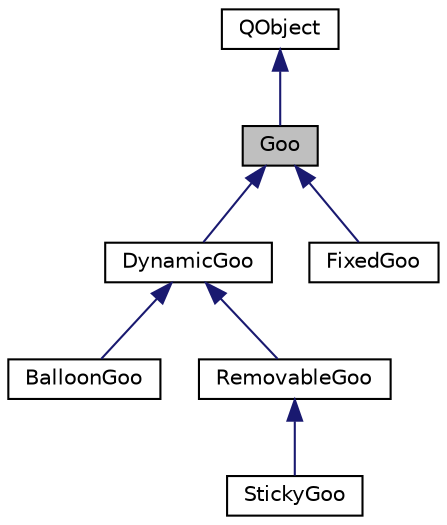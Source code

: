 digraph G
{
  edge [fontname="Helvetica",fontsize="10",labelfontname="Helvetica",labelfontsize="10"];
  node [fontname="Helvetica",fontsize="10",shape=record];
  Node1 [label="Goo",height=0.2,width=0.4,color="black", fillcolor="grey75", style="filled" fontcolor="black"];
  Node2 -> Node1 [dir="back",color="midnightblue",fontsize="10",style="solid",fontname="Helvetica"];
  Node2 [label="QObject",height=0.2,width=0.4,color="black", fillcolor="white", style="filled",URL="$classQObject.html"];
  Node1 -> Node3 [dir="back",color="midnightblue",fontsize="10",style="solid",fontname="Helvetica"];
  Node3 [label="DynamicGoo",height=0.2,width=0.4,color="black", fillcolor="white", style="filled",URL="$classDynamicGoo.html"];
  Node3 -> Node4 [dir="back",color="midnightblue",fontsize="10",style="solid",fontname="Helvetica"];
  Node4 [label="BalloonGoo",height=0.2,width=0.4,color="black", fillcolor="white", style="filled",URL="$classBalloonGoo.html"];
  Node3 -> Node5 [dir="back",color="midnightblue",fontsize="10",style="solid",fontname="Helvetica"];
  Node5 [label="RemovableGoo",height=0.2,width=0.4,color="black", fillcolor="white", style="filled",URL="$classRemovableGoo.html"];
  Node5 -> Node6 [dir="back",color="midnightblue",fontsize="10",style="solid",fontname="Helvetica"];
  Node6 [label="StickyGoo",height=0.2,width=0.4,color="black", fillcolor="white", style="filled",URL="$classStickyGoo.html"];
  Node1 -> Node7 [dir="back",color="midnightblue",fontsize="10",style="solid",fontname="Helvetica"];
  Node7 [label="FixedGoo",height=0.2,width=0.4,color="black", fillcolor="white", style="filled",URL="$classFixedGoo.html"];
}
